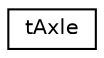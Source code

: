 digraph "Graphical Class Hierarchy"
{
  edge [fontname="Helvetica",fontsize="10",labelfontname="Helvetica",labelfontsize="10"];
  node [fontname="Helvetica",fontsize="10",shape=record];
  rankdir="LR";
  Node1 [label="tAxle",height=0.2,width=0.4,color="black", fillcolor="white", style="filled",URL="$structt_axle.html"];
}
